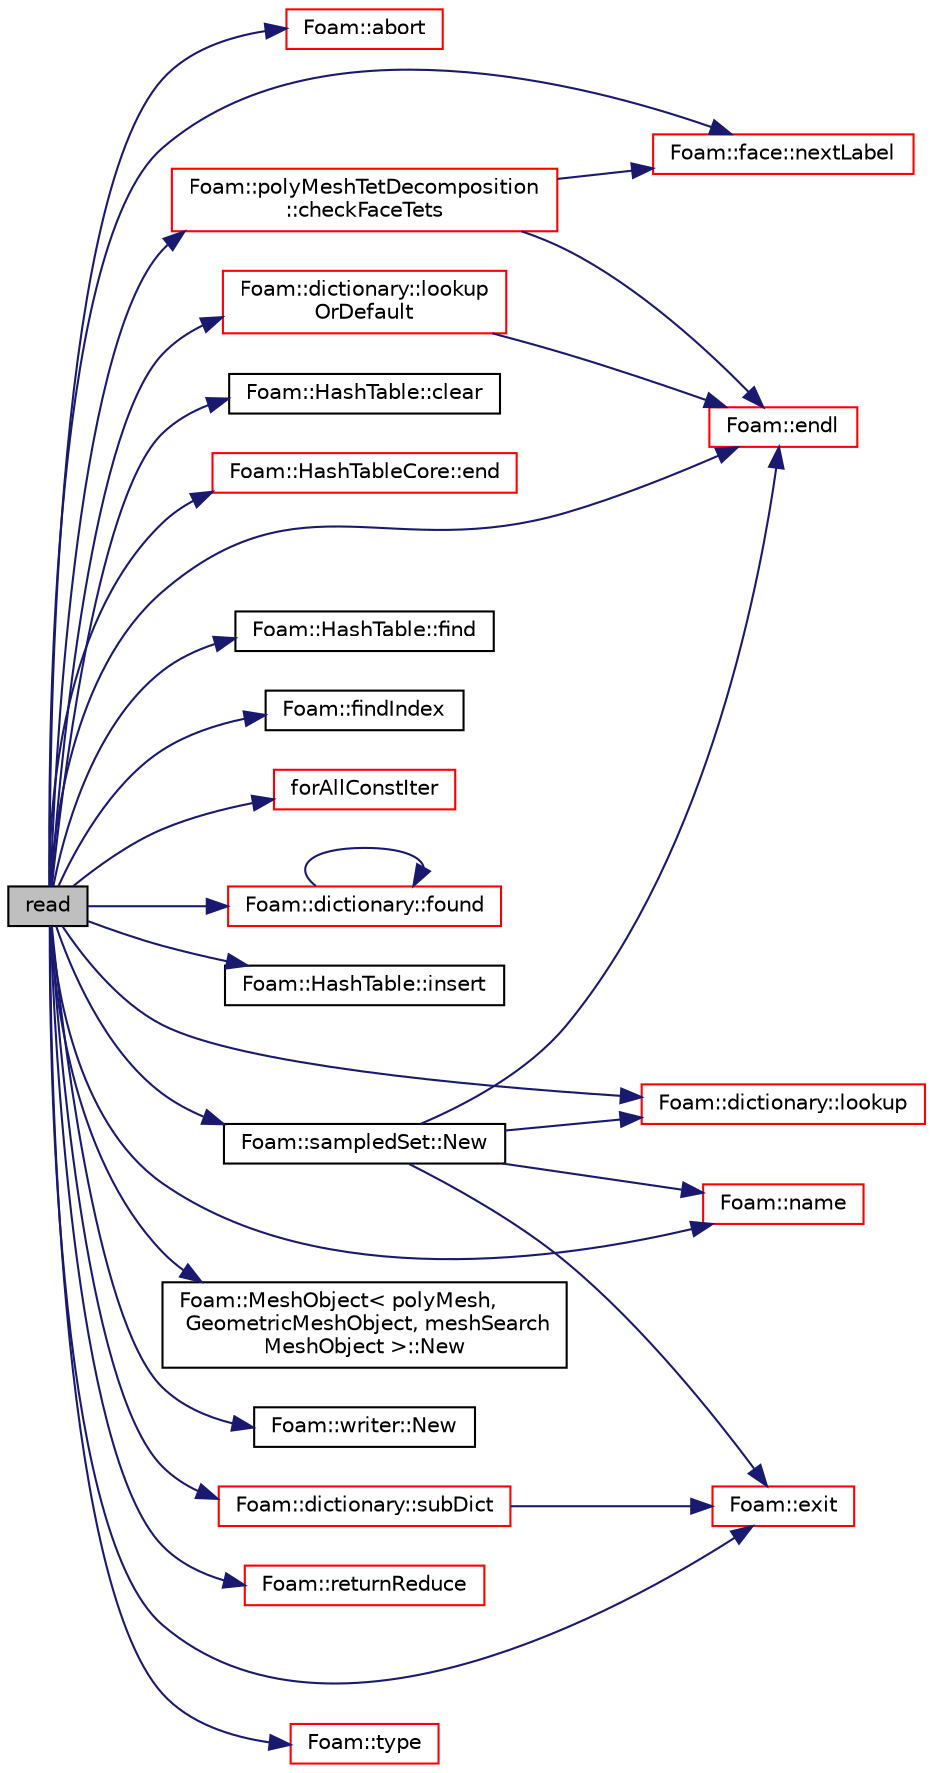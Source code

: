 digraph "read"
{
  bgcolor="transparent";
  edge [fontname="Helvetica",fontsize="10",labelfontname="Helvetica",labelfontsize="10"];
  node [fontname="Helvetica",fontsize="10",shape=record];
  rankdir="LR";
  Node7 [label="read",height=0.2,width=0.4,color="black", fillcolor="grey75", style="filled", fontcolor="black"];
  Node7 -> Node8 [color="midnightblue",fontsize="10",style="solid",fontname="Helvetica"];
  Node8 [label="Foam::abort",height=0.2,width=0.4,color="red",URL="$a21851.html#a447107a607d03e417307c203fa5fb44b"];
  Node7 -> Node53 [color="midnightblue",fontsize="10",style="solid",fontname="Helvetica"];
  Node53 [label="Foam::polyMeshTetDecomposition\l::checkFaceTets",height=0.2,width=0.4,color="red",URL="$a28573.html#a5041ce71d4d19419b583f1266325b8f0",tooltip="Check face-decomposition tet volume. "];
  Node53 -> Node15 [color="midnightblue",fontsize="10",style="solid",fontname="Helvetica"];
  Node15 [label="Foam::endl",height=0.2,width=0.4,color="red",URL="$a21851.html#a2db8fe02a0d3909e9351bb4275b23ce4",tooltip="Add newline and flush stream. "];
  Node53 -> Node99 [color="midnightblue",fontsize="10",style="solid",fontname="Helvetica"];
  Node99 [label="Foam::face::nextLabel",height=0.2,width=0.4,color="red",URL="$a28369.html#a8d8ab7da5fc0315042faf1b6dcf64f4a",tooltip="Next vertex on face. "];
  Node7 -> Node110 [color="midnightblue",fontsize="10",style="solid",fontname="Helvetica"];
  Node110 [label="Foam::HashTable::clear",height=0.2,width=0.4,color="black",URL="$a26841.html#ac8bb3912a3ce86b15842e79d0b421204",tooltip="Clear all entries from table. "];
  Node7 -> Node111 [color="midnightblue",fontsize="10",style="solid",fontname="Helvetica"];
  Node111 [label="Foam::HashTableCore::end",height=0.2,width=0.4,color="red",URL="$a26849.html#a540580a296c0ff351686ceb4f27b6fe6",tooltip="iteratorEnd set to beyond the end of any HashTable "];
  Node7 -> Node15 [color="midnightblue",fontsize="10",style="solid",fontname="Helvetica"];
  Node7 -> Node114 [color="midnightblue",fontsize="10",style="solid",fontname="Helvetica"];
  Node114 [label="Foam::exit",height=0.2,width=0.4,color="red",URL="$a21851.html#a06ca7250d8e89caf05243ec094843642"];
  Node7 -> Node118 [color="midnightblue",fontsize="10",style="solid",fontname="Helvetica"];
  Node118 [label="Foam::HashTable::find",height=0.2,width=0.4,color="black",URL="$a26841.html#a76b2c74ebd9f33fa9f76261b027ffc11",tooltip="Find and return an iterator set at the hashedEntry. "];
  Node7 -> Node119 [color="midnightblue",fontsize="10",style="solid",fontname="Helvetica"];
  Node119 [label="Foam::findIndex",height=0.2,width=0.4,color="black",URL="$a21851.html#ac16695f83f370df159eed19f92d095fb",tooltip="Find first occurence of given element and return index,. "];
  Node7 -> Node120 [color="midnightblue",fontsize="10",style="solid",fontname="Helvetica"];
  Node120 [label="forAllConstIter",height=0.2,width=0.4,color="red",URL="$a39311.html#ae21e2836509b0fa7f7cedf6493b11b09"];
  Node7 -> Node126 [color="midnightblue",fontsize="10",style="solid",fontname="Helvetica"];
  Node126 [label="Foam::dictionary::found",height=0.2,width=0.4,color="red",URL="$a27129.html#adcd3d5d43253006ef145e56b43025d28",tooltip="Search dictionary for given keyword. "];
  Node126 -> Node126 [color="midnightblue",fontsize="10",style="solid",fontname="Helvetica"];
  Node7 -> Node262 [color="midnightblue",fontsize="10",style="solid",fontname="Helvetica"];
  Node262 [label="Foam::HashTable::insert",height=0.2,width=0.4,color="black",URL="$a26841.html#a5eee1e0e199ad59b9cb3916cd42156e0",tooltip="Insert a new hashedEntry. "];
  Node7 -> Node128 [color="midnightblue",fontsize="10",style="solid",fontname="Helvetica"];
  Node128 [label="Foam::dictionary::lookup",height=0.2,width=0.4,color="red",URL="$a27129.html#a6a0727fa523e48977e27348663def509",tooltip="Find and return an entry data stream. "];
  Node7 -> Node263 [color="midnightblue",fontsize="10",style="solid",fontname="Helvetica"];
  Node263 [label="Foam::dictionary::lookup\lOrDefault",height=0.2,width=0.4,color="red",URL="$a27129.html#a69ee064dcc6d649df523e02e5c242922",tooltip="Find and return a T,. "];
  Node263 -> Node15 [color="midnightblue",fontsize="10",style="solid",fontname="Helvetica"];
  Node7 -> Node234 [color="midnightblue",fontsize="10",style="solid",fontname="Helvetica"];
  Node234 [label="Foam::name",height=0.2,width=0.4,color="red",URL="$a21851.html#adcb0df2bd4953cb6bb390272d8263c3a",tooltip="Return a string representation of a complex. "];
  Node7 -> Node342 [color="midnightblue",fontsize="10",style="solid",fontname="Helvetica"];
  Node342 [label="Foam::MeshObject\< polyMesh,\l GeometricMeshObject, meshSearch\lMeshObject \>::New",height=0.2,width=0.4,color="black",URL="$a28289.html#ab61cc2091ec1fd7e08e8948e84235a05"];
  Node7 -> Node343 [color="midnightblue",fontsize="10",style="solid",fontname="Helvetica"];
  Node343 [label="Foam::writer::New",height=0.2,width=0.4,color="black",URL="$a22641.html#aae3b42e8c361cdb185c69285fcf9efd7",tooltip="Return a reference to the selected writer. "];
  Node7 -> Node344 [color="midnightblue",fontsize="10",style="solid",fontname="Helvetica"];
  Node344 [label="Foam::sampledSet::New",height=0.2,width=0.4,color="black",URL="$a30589.html#ada07e0122f74ef1e89c399515744d472",tooltip="Return a reference to the selected sampledSet. "];
  Node344 -> Node15 [color="midnightblue",fontsize="10",style="solid",fontname="Helvetica"];
  Node344 -> Node114 [color="midnightblue",fontsize="10",style="solid",fontname="Helvetica"];
  Node344 -> Node128 [color="midnightblue",fontsize="10",style="solid",fontname="Helvetica"];
  Node344 -> Node234 [color="midnightblue",fontsize="10",style="solid",fontname="Helvetica"];
  Node7 -> Node99 [color="midnightblue",fontsize="10",style="solid",fontname="Helvetica"];
  Node7 -> Node345 [color="midnightblue",fontsize="10",style="solid",fontname="Helvetica"];
  Node345 [label="Foam::returnReduce",height=0.2,width=0.4,color="red",URL="$a21851.html#a8d528a67d2a9c6fe4fb94bc86872624b"];
  Node7 -> Node285 [color="midnightblue",fontsize="10",style="solid",fontname="Helvetica"];
  Node285 [label="Foam::dictionary::subDict",height=0.2,width=0.4,color="red",URL="$a27129.html#aaa26b5f2da6aff5a6a59af5407f1bf59",tooltip="Find and return a sub-dictionary. "];
  Node285 -> Node114 [color="midnightblue",fontsize="10",style="solid",fontname="Helvetica"];
  Node7 -> Node186 [color="midnightblue",fontsize="10",style="solid",fontname="Helvetica"];
  Node186 [label="Foam::type",height=0.2,width=0.4,color="red",URL="$a21851.html#aec48583af672626378f501eb9fc32cd1",tooltip="Return the file type: DIRECTORY or FILE. "];
}
